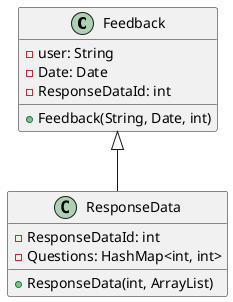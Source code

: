 @startuml
class Feedback{
-user: String
-Date: Date
-ResponseDataId: int
+Feedback(String, Date, int)
}

class ResponseData{
-ResponseDataId: int
-Questions: HashMap<int, int>
+ResponseData(int, ArrayList)
}

Feedback <|-- ResponseData
@enduml
